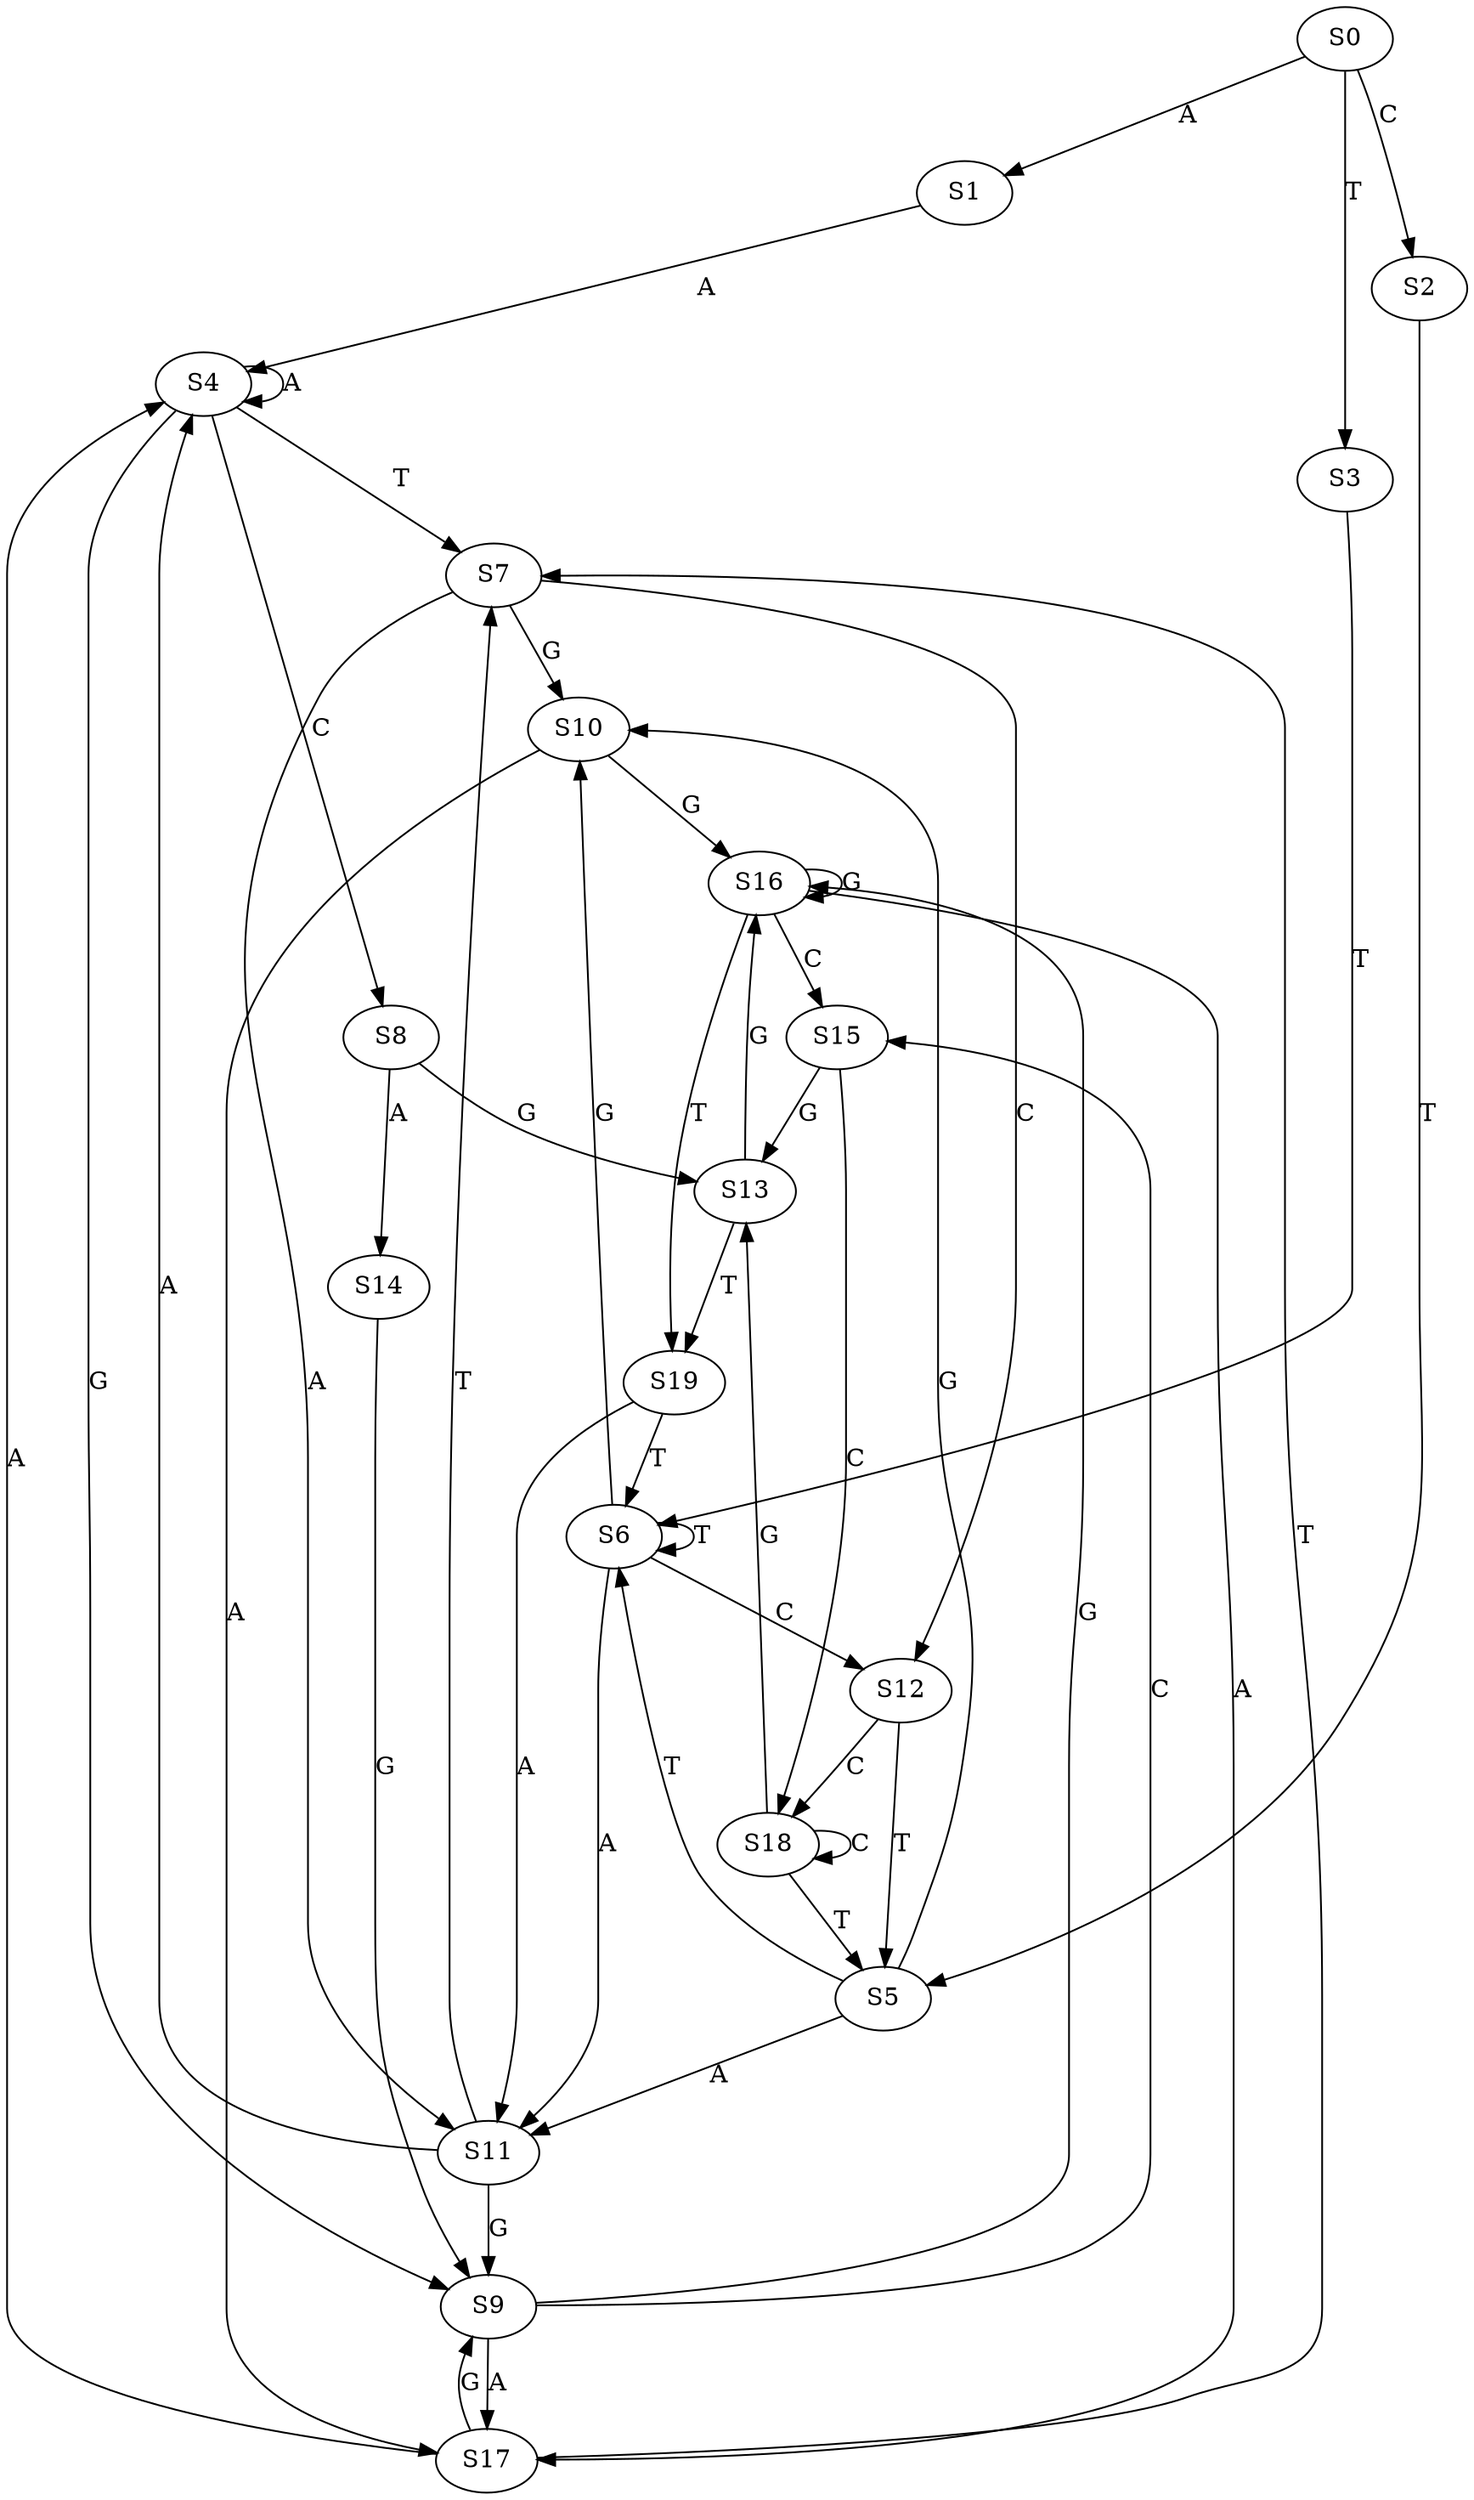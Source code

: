 strict digraph  {
	S0 -> S1 [ label = A ];
	S0 -> S2 [ label = C ];
	S0 -> S3 [ label = T ];
	S1 -> S4 [ label = A ];
	S2 -> S5 [ label = T ];
	S3 -> S6 [ label = T ];
	S4 -> S7 [ label = T ];
	S4 -> S4 [ label = A ];
	S4 -> S8 [ label = C ];
	S4 -> S9 [ label = G ];
	S5 -> S10 [ label = G ];
	S5 -> S6 [ label = T ];
	S5 -> S11 [ label = A ];
	S6 -> S12 [ label = C ];
	S6 -> S11 [ label = A ];
	S6 -> S6 [ label = T ];
	S6 -> S10 [ label = G ];
	S7 -> S11 [ label = A ];
	S7 -> S12 [ label = C ];
	S7 -> S10 [ label = G ];
	S8 -> S13 [ label = G ];
	S8 -> S14 [ label = A ];
	S9 -> S15 [ label = C ];
	S9 -> S16 [ label = G ];
	S9 -> S17 [ label = A ];
	S10 -> S16 [ label = G ];
	S10 -> S17 [ label = A ];
	S11 -> S9 [ label = G ];
	S11 -> S4 [ label = A ];
	S11 -> S7 [ label = T ];
	S12 -> S18 [ label = C ];
	S12 -> S5 [ label = T ];
	S13 -> S16 [ label = G ];
	S13 -> S19 [ label = T ];
	S14 -> S9 [ label = G ];
	S15 -> S13 [ label = G ];
	S15 -> S18 [ label = C ];
	S16 -> S19 [ label = T ];
	S16 -> S15 [ label = C ];
	S16 -> S16 [ label = G ];
	S16 -> S17 [ label = A ];
	S17 -> S7 [ label = T ];
	S17 -> S4 [ label = A ];
	S17 -> S9 [ label = G ];
	S18 -> S5 [ label = T ];
	S18 -> S18 [ label = C ];
	S18 -> S13 [ label = G ];
	S19 -> S6 [ label = T ];
	S19 -> S11 [ label = A ];
}
